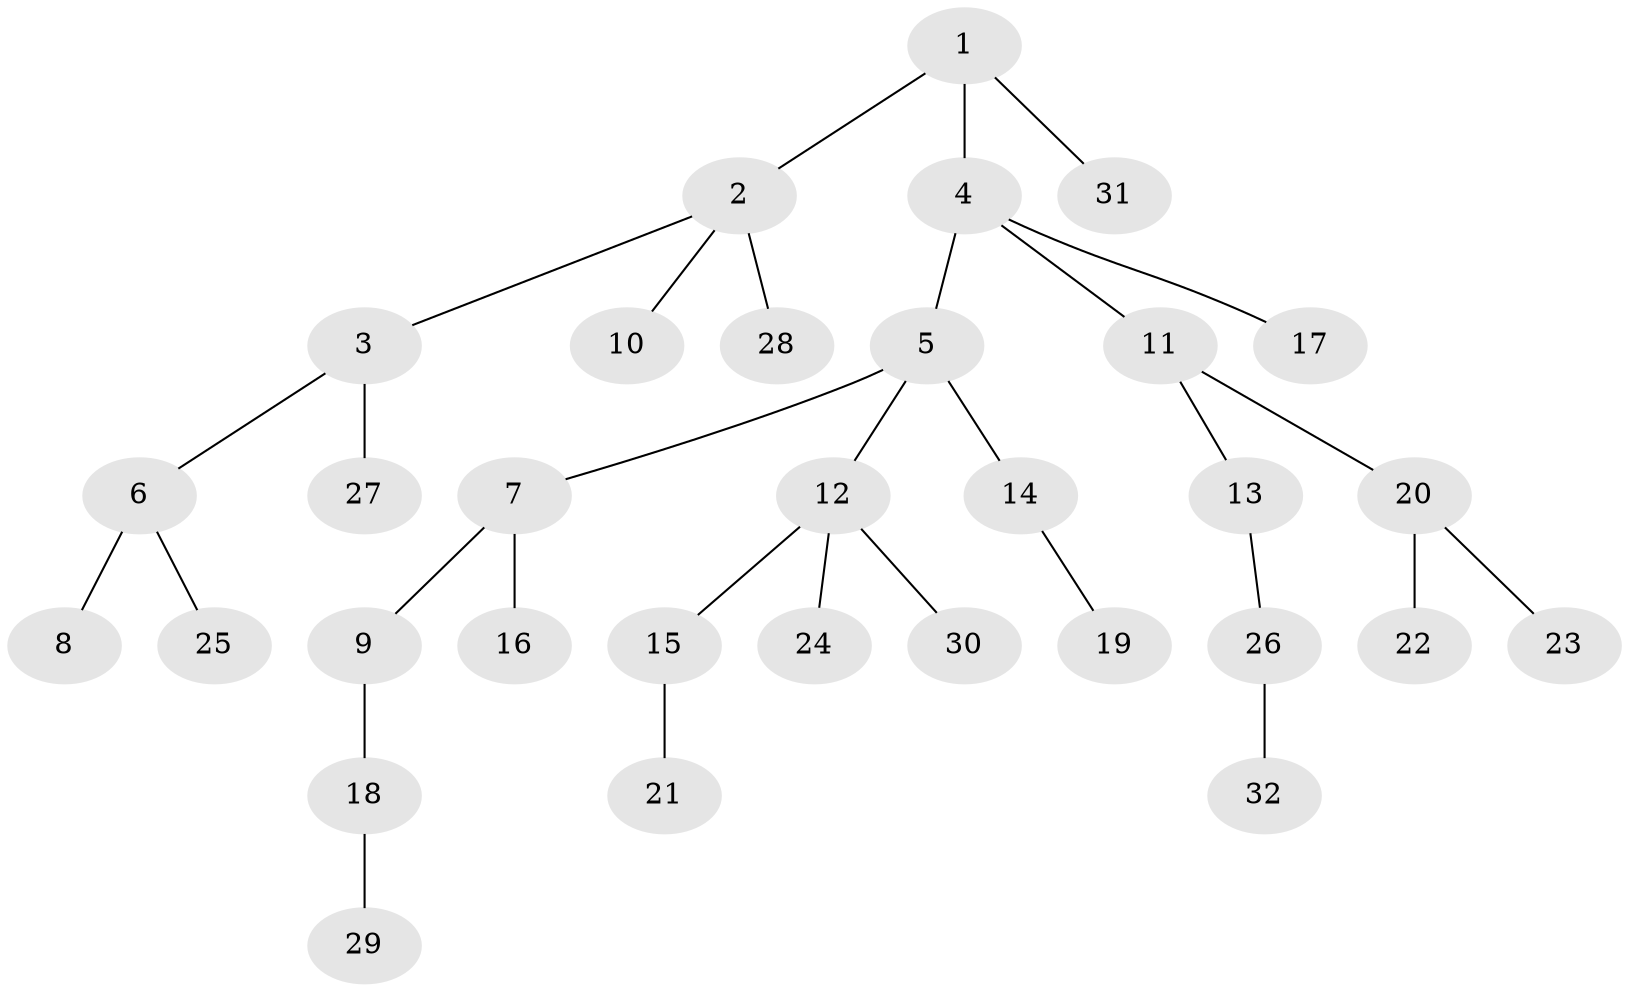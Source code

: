 // original degree distribution, {1: 0.5471698113207547, 4: 0.03773584905660377, 5: 0.07547169811320754, 3: 0.20754716981132076, 2: 0.1320754716981132}
// Generated by graph-tools (version 1.1) at 2025/51/03/04/25 22:51:46]
// undirected, 32 vertices, 31 edges
graph export_dot {
  node [color=gray90,style=filled];
  1;
  2;
  3;
  4;
  5;
  6;
  7;
  8;
  9;
  10;
  11;
  12;
  13;
  14;
  15;
  16;
  17;
  18;
  19;
  20;
  21;
  22;
  23;
  24;
  25;
  26;
  27;
  28;
  29;
  30;
  31;
  32;
  1 -- 2 [weight=1.0];
  1 -- 4 [weight=1.0];
  1 -- 31 [weight=1.0];
  2 -- 3 [weight=1.0];
  2 -- 10 [weight=1.0];
  2 -- 28 [weight=1.0];
  3 -- 6 [weight=1.0];
  3 -- 27 [weight=1.0];
  4 -- 5 [weight=1.0];
  4 -- 11 [weight=1.0];
  4 -- 17 [weight=1.0];
  5 -- 7 [weight=1.0];
  5 -- 12 [weight=1.0];
  5 -- 14 [weight=1.0];
  6 -- 8 [weight=2.0];
  6 -- 25 [weight=1.0];
  7 -- 9 [weight=1.0];
  7 -- 16 [weight=1.0];
  9 -- 18 [weight=1.0];
  11 -- 13 [weight=1.0];
  11 -- 20 [weight=1.0];
  12 -- 15 [weight=1.0];
  12 -- 24 [weight=1.0];
  12 -- 30 [weight=1.0];
  13 -- 26 [weight=1.0];
  14 -- 19 [weight=1.0];
  15 -- 21 [weight=1.0];
  18 -- 29 [weight=1.0];
  20 -- 22 [weight=1.0];
  20 -- 23 [weight=1.0];
  26 -- 32 [weight=1.0];
}
